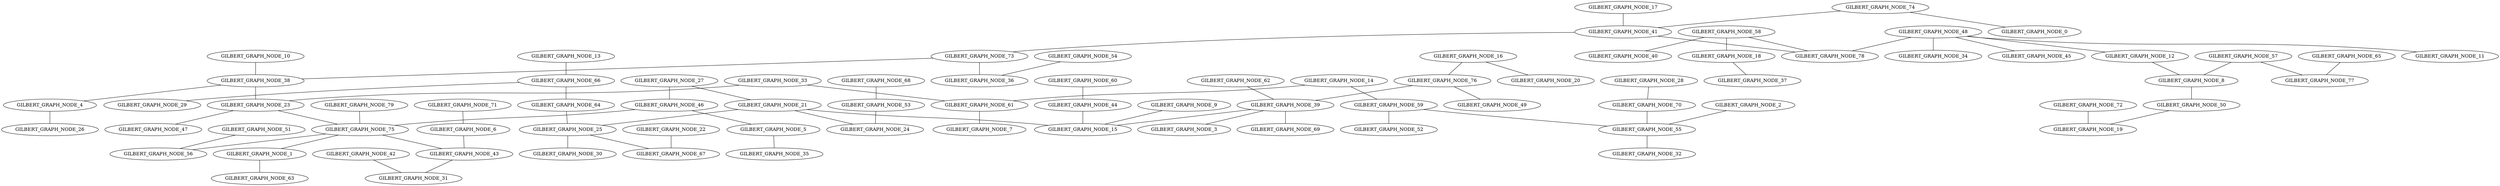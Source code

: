 graph GILBERT_GRAPH_KRUSKAL_INVERSE_SMALL{
GILBERT_GRAPH_NODE_4 -- GILBERT_GRAPH_NODE_26 [weight=3];
GILBERT_GRAPH_NODE_23 -- GILBERT_GRAPH_NODE_47 [weight=3];
GILBERT_GRAPH_NODE_55 -- GILBERT_GRAPH_NODE_32 [weight=3];
GILBERT_GRAPH_NODE_58 -- GILBERT_GRAPH_NODE_40 [weight=3];
GILBERT_GRAPH_NODE_76 -- GILBERT_GRAPH_NODE_49 [weight=3];
GILBERT_GRAPH_NODE_2 -- GILBERT_GRAPH_NODE_55 [weight=2];
GILBERT_GRAPH_NODE_25 -- GILBERT_GRAPH_NODE_30 [weight=2];
GILBERT_GRAPH_NODE_39 -- GILBERT_GRAPH_NODE_3 [weight=2];
GILBERT_GRAPH_NODE_44 -- GILBERT_GRAPH_NODE_15 [weight=2];
GILBERT_GRAPH_NODE_48 -- GILBERT_GRAPH_NODE_34 [weight=2];
GILBERT_GRAPH_NODE_48 -- GILBERT_GRAPH_NODE_45 [weight=2];
GILBERT_GRAPH_NODE_58 -- GILBERT_GRAPH_NODE_18 [weight=2];
GILBERT_GRAPH_NODE_58 -- GILBERT_GRAPH_NODE_78 [weight=2];
GILBERT_GRAPH_NODE_59 -- GILBERT_GRAPH_NODE_52 [weight=2];
GILBERT_GRAPH_NODE_66 -- GILBERT_GRAPH_NODE_64 [weight=2];
GILBERT_GRAPH_NODE_70 -- GILBERT_GRAPH_NODE_55 [weight=2];
GILBERT_GRAPH_NODE_72 -- GILBERT_GRAPH_NODE_19 [weight=2];
GILBERT_GRAPH_NODE_73 -- GILBERT_GRAPH_NODE_36 [weight=2];
GILBERT_GRAPH_NODE_74 -- GILBERT_GRAPH_NODE_0 [weight=2];
GILBERT_GRAPH_NODE_74 -- GILBERT_GRAPH_NODE_41 [weight=2];
GILBERT_GRAPH_NODE_76 -- GILBERT_GRAPH_NODE_39 [weight=2];
GILBERT_GRAPH_NODE_79 -- GILBERT_GRAPH_NODE_75 [weight=2];
GILBERT_GRAPH_NODE_1 -- GILBERT_GRAPH_NODE_63 [weight=1];
GILBERT_GRAPH_NODE_5 -- GILBERT_GRAPH_NODE_35 [weight=1];
GILBERT_GRAPH_NODE_6 -- GILBERT_GRAPH_NODE_43 [weight=1];
GILBERT_GRAPH_NODE_8 -- GILBERT_GRAPH_NODE_50 [weight=1];
GILBERT_GRAPH_NODE_9 -- GILBERT_GRAPH_NODE_15 [weight=1];
GILBERT_GRAPH_NODE_10 -- GILBERT_GRAPH_NODE_38 [weight=1];
GILBERT_GRAPH_NODE_12 -- GILBERT_GRAPH_NODE_8 [weight=1];
GILBERT_GRAPH_NODE_13 -- GILBERT_GRAPH_NODE_66 [weight=1];
GILBERT_GRAPH_NODE_14 -- GILBERT_GRAPH_NODE_59 [weight=1];
GILBERT_GRAPH_NODE_14 -- GILBERT_GRAPH_NODE_61 [weight=1];
GILBERT_GRAPH_NODE_16 -- GILBERT_GRAPH_NODE_20 [weight=1];
GILBERT_GRAPH_NODE_16 -- GILBERT_GRAPH_NODE_76 [weight=1];
GILBERT_GRAPH_NODE_17 -- GILBERT_GRAPH_NODE_41 [weight=1];
GILBERT_GRAPH_NODE_18 -- GILBERT_GRAPH_NODE_37 [weight=1];
GILBERT_GRAPH_NODE_21 -- GILBERT_GRAPH_NODE_15 [weight=1];
GILBERT_GRAPH_NODE_21 -- GILBERT_GRAPH_NODE_24 [weight=1];
GILBERT_GRAPH_NODE_21 -- GILBERT_GRAPH_NODE_25 [weight=1];
GILBERT_GRAPH_NODE_22 -- GILBERT_GRAPH_NODE_67 [weight=1];
GILBERT_GRAPH_NODE_23 -- GILBERT_GRAPH_NODE_75 [weight=1];
GILBERT_GRAPH_NODE_25 -- GILBERT_GRAPH_NODE_67 [weight=1];
GILBERT_GRAPH_NODE_27 -- GILBERT_GRAPH_NODE_21 [weight=1];
GILBERT_GRAPH_NODE_27 -- GILBERT_GRAPH_NODE_46 [weight=1];
GILBERT_GRAPH_NODE_28 -- GILBERT_GRAPH_NODE_70 [weight=1];
GILBERT_GRAPH_NODE_33 -- GILBERT_GRAPH_NODE_23 [weight=1];
GILBERT_GRAPH_NODE_33 -- GILBERT_GRAPH_NODE_61 [weight=1];
GILBERT_GRAPH_NODE_38 -- GILBERT_GRAPH_NODE_4 [weight=1];
GILBERT_GRAPH_NODE_38 -- GILBERT_GRAPH_NODE_23 [weight=1];
GILBERT_GRAPH_NODE_39 -- GILBERT_GRAPH_NODE_15 [weight=1];
GILBERT_GRAPH_NODE_39 -- GILBERT_GRAPH_NODE_69 [weight=1];
GILBERT_GRAPH_NODE_41 -- GILBERT_GRAPH_NODE_73 [weight=1];
GILBERT_GRAPH_NODE_41 -- GILBERT_GRAPH_NODE_78 [weight=1];
GILBERT_GRAPH_NODE_42 -- GILBERT_GRAPH_NODE_31 [weight=1];
GILBERT_GRAPH_NODE_43 -- GILBERT_GRAPH_NODE_31 [weight=1];
GILBERT_GRAPH_NODE_46 -- GILBERT_GRAPH_NODE_5 [weight=1];
GILBERT_GRAPH_NODE_46 -- GILBERT_GRAPH_NODE_75 [weight=1];
GILBERT_GRAPH_NODE_48 -- GILBERT_GRAPH_NODE_11 [weight=1];
GILBERT_GRAPH_NODE_48 -- GILBERT_GRAPH_NODE_12 [weight=1];
GILBERT_GRAPH_NODE_48 -- GILBERT_GRAPH_NODE_78 [weight=1];
GILBERT_GRAPH_NODE_50 -- GILBERT_GRAPH_NODE_19 [weight=1];
GILBERT_GRAPH_NODE_51 -- GILBERT_GRAPH_NODE_56 [weight=1];
GILBERT_GRAPH_NODE_53 -- GILBERT_GRAPH_NODE_24 [weight=1];
GILBERT_GRAPH_NODE_54 -- GILBERT_GRAPH_NODE_36 [weight=1];
GILBERT_GRAPH_NODE_57 -- GILBERT_GRAPH_NODE_8 [weight=1];
GILBERT_GRAPH_NODE_57 -- GILBERT_GRAPH_NODE_77 [weight=1];
GILBERT_GRAPH_NODE_59 -- GILBERT_GRAPH_NODE_55 [weight=1];
GILBERT_GRAPH_NODE_60 -- GILBERT_GRAPH_NODE_44 [weight=1];
GILBERT_GRAPH_NODE_61 -- GILBERT_GRAPH_NODE_7 [weight=1];
GILBERT_GRAPH_NODE_62 -- GILBERT_GRAPH_NODE_39 [weight=1];
GILBERT_GRAPH_NODE_64 -- GILBERT_GRAPH_NODE_25 [weight=1];
GILBERT_GRAPH_NODE_65 -- GILBERT_GRAPH_NODE_77 [weight=1];
GILBERT_GRAPH_NODE_66 -- GILBERT_GRAPH_NODE_29 [weight=1];
GILBERT_GRAPH_NODE_68 -- GILBERT_GRAPH_NODE_53 [weight=1];
GILBERT_GRAPH_NODE_71 -- GILBERT_GRAPH_NODE_6 [weight=1];
GILBERT_GRAPH_NODE_73 -- GILBERT_GRAPH_NODE_38 [weight=1];
GILBERT_GRAPH_NODE_75 -- GILBERT_GRAPH_NODE_1 [weight=1];
GILBERT_GRAPH_NODE_75 -- GILBERT_GRAPH_NODE_43 [weight=1];
GILBERT_GRAPH_NODE_75 -- GILBERT_GRAPH_NODE_56 [weight=1];
}
